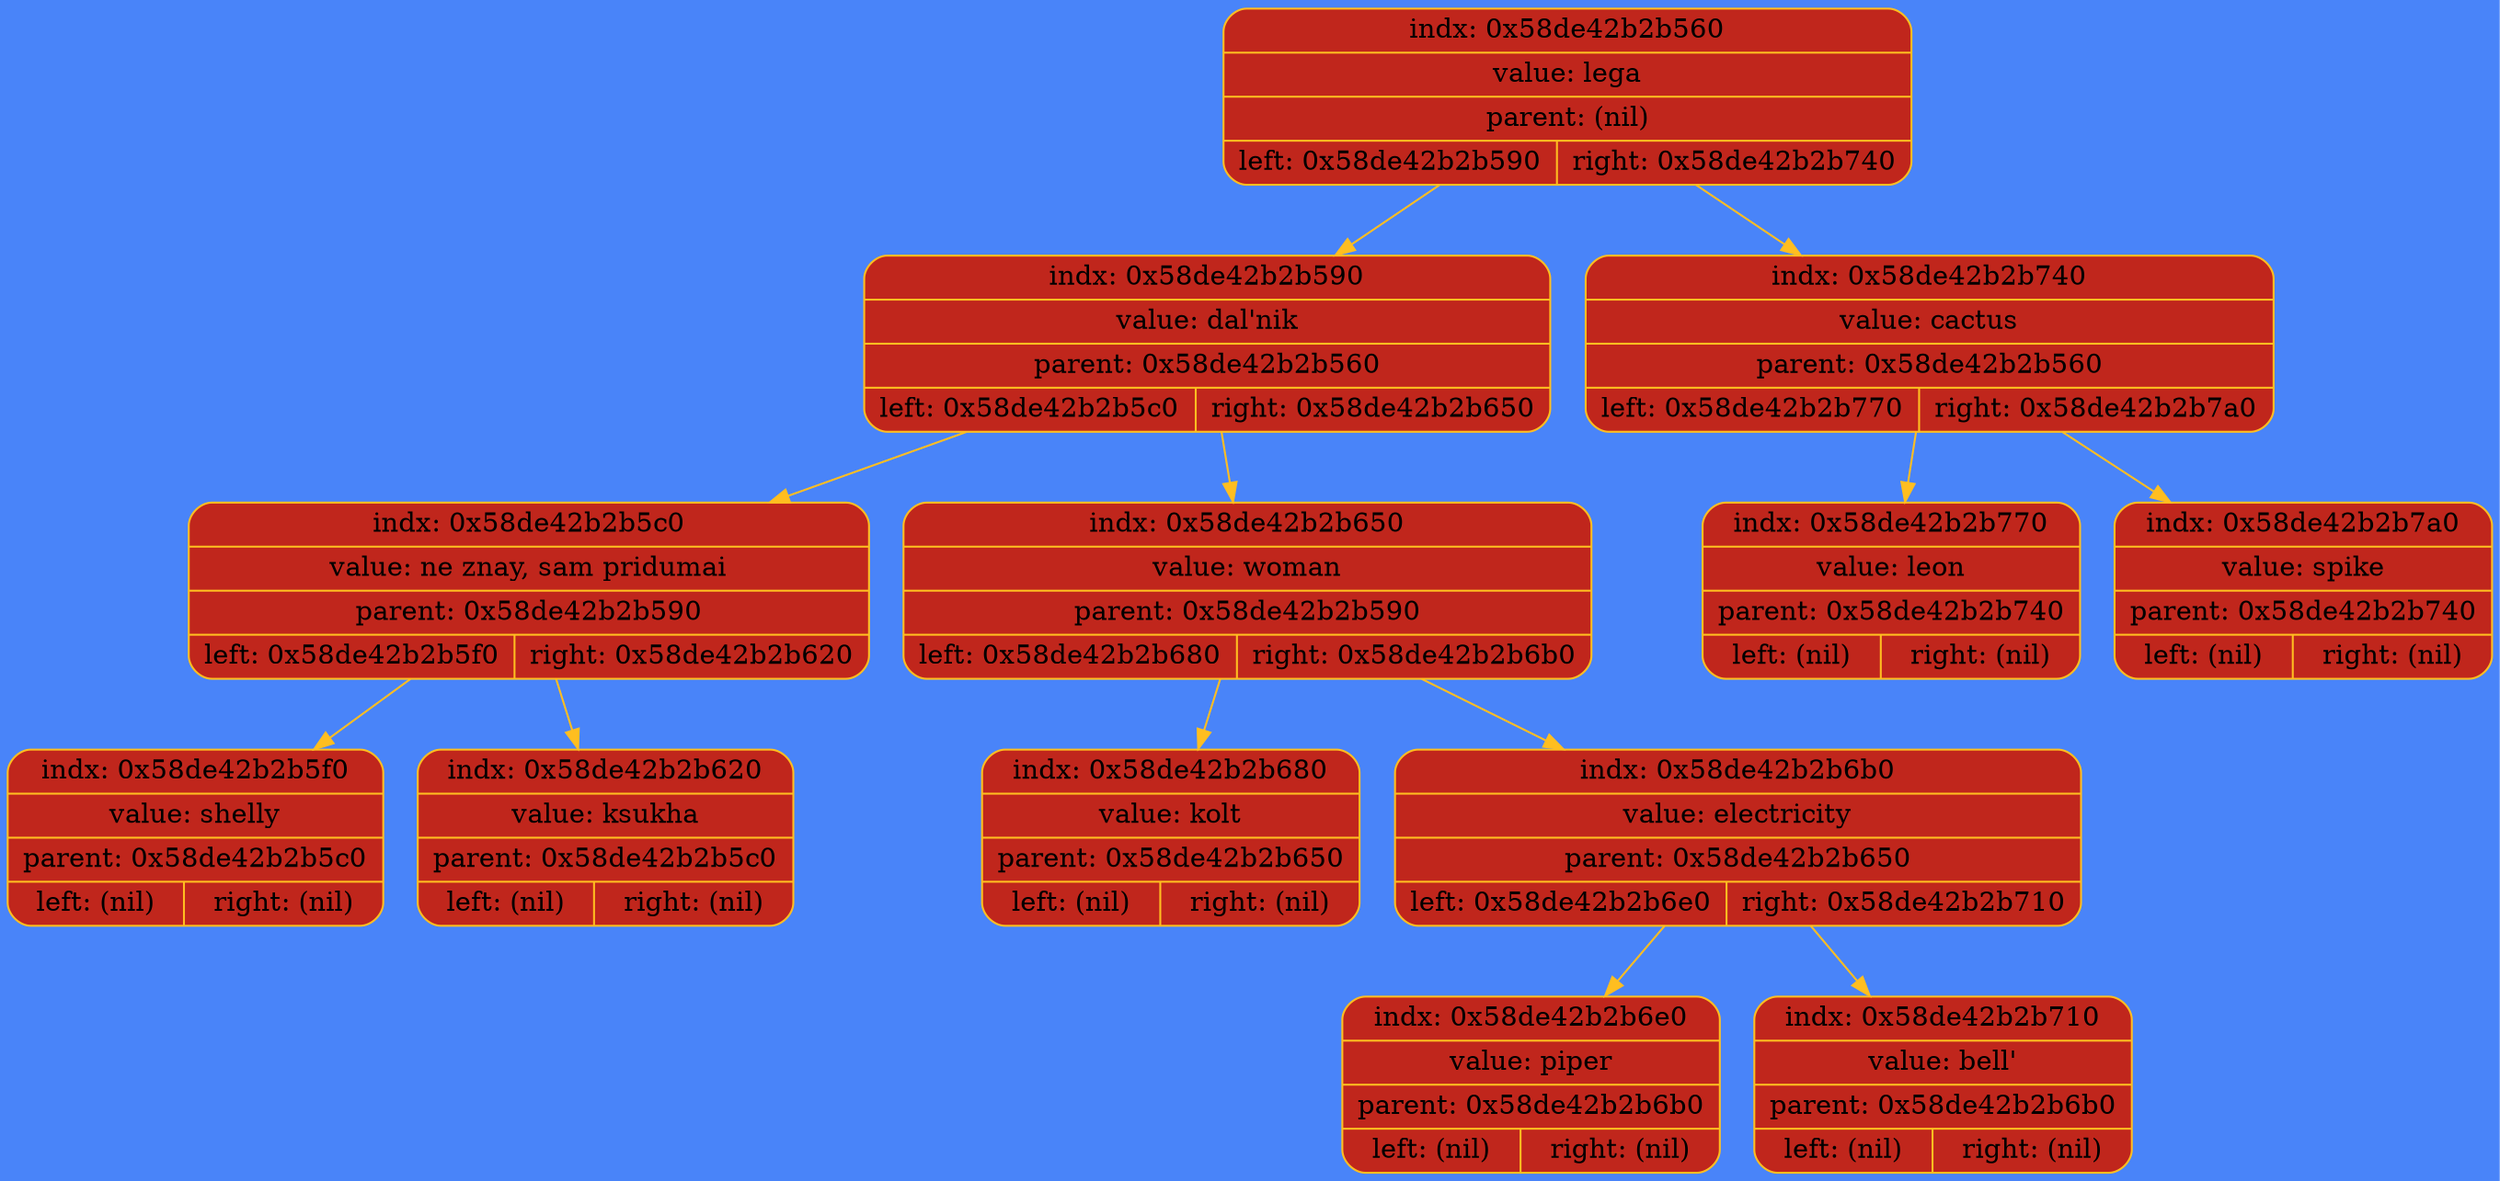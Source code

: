digraph Tree {
	rankdir = TB;
	node [shape = record];
	edge [color = "#FFBE20"];
	bgcolor = "#4984F9";
	node0x58de42b2b560 [color = "#FFBE20", shape = Mrecord, style = filled, fillcolor = "#C0261C", label = "{indx: 0x58de42b2b560 | value: lega | parent: (nil) | { left: 0x58de42b2b590 | right: 0x58de42b2b740}}"];
		node0x58de42b2b560 -> node0x58de42b2b590
	node0x58de42b2b590 [color = "#FFBE20", shape = Mrecord, style = filled, fillcolor = "#C0261C", label = "{indx: 0x58de42b2b590 | value: dal'nik | parent: 0x58de42b2b560 | { left: 0x58de42b2b5c0 | right: 0x58de42b2b650}}"];
		node0x58de42b2b590 -> node0x58de42b2b5c0
	node0x58de42b2b5c0 [color = "#FFBE20", shape = Mrecord, style = filled, fillcolor = "#C0261C", label = "{indx: 0x58de42b2b5c0 | value: ne znay, sam pridumai | parent: 0x58de42b2b590 | { left: 0x58de42b2b5f0 | right: 0x58de42b2b620}}"];
		node0x58de42b2b5c0 -> node0x58de42b2b5f0
	node0x58de42b2b5f0 [color = "#FFBE20", shape = Mrecord, style = filled, fillcolor = "#C0261C", label = "{indx: 0x58de42b2b5f0 | value: shelly | parent: 0x58de42b2b5c0 | { left: (nil) | right: (nil)}}"];
		node0x58de42b2b5c0 -> node0x58de42b2b620
	node0x58de42b2b620 [color = "#FFBE20", shape = Mrecord, style = filled, fillcolor = "#C0261C", label = "{indx: 0x58de42b2b620 | value: ksukha | parent: 0x58de42b2b5c0 | { left: (nil) | right: (nil)}}"];
		node0x58de42b2b590 -> node0x58de42b2b650
	node0x58de42b2b650 [color = "#FFBE20", shape = Mrecord, style = filled, fillcolor = "#C0261C", label = "{indx: 0x58de42b2b650 | value: woman | parent: 0x58de42b2b590 | { left: 0x58de42b2b680 | right: 0x58de42b2b6b0}}"];
		node0x58de42b2b650 -> node0x58de42b2b680
	node0x58de42b2b680 [color = "#FFBE20", shape = Mrecord, style = filled, fillcolor = "#C0261C", label = "{indx: 0x58de42b2b680 | value: kolt | parent: 0x58de42b2b650 | { left: (nil) | right: (nil)}}"];
		node0x58de42b2b650 -> node0x58de42b2b6b0
	node0x58de42b2b6b0 [color = "#FFBE20", shape = Mrecord, style = filled, fillcolor = "#C0261C", label = "{indx: 0x58de42b2b6b0 | value: electricity | parent: 0x58de42b2b650 | { left: 0x58de42b2b6e0 | right: 0x58de42b2b710}}"];
		node0x58de42b2b6b0 -> node0x58de42b2b6e0
	node0x58de42b2b6e0 [color = "#FFBE20", shape = Mrecord, style = filled, fillcolor = "#C0261C", label = "{indx: 0x58de42b2b6e0 | value: piper | parent: 0x58de42b2b6b0 | { left: (nil) | right: (nil)}}"];
		node0x58de42b2b6b0 -> node0x58de42b2b710
	node0x58de42b2b710 [color = "#FFBE20", shape = Mrecord, style = filled, fillcolor = "#C0261C", label = "{indx: 0x58de42b2b710 | value: bell' | parent: 0x58de42b2b6b0 | { left: (nil) | right: (nil)}}"];
		node0x58de42b2b560 -> node0x58de42b2b740
	node0x58de42b2b740 [color = "#FFBE20", shape = Mrecord, style = filled, fillcolor = "#C0261C", label = "{indx: 0x58de42b2b740 | value: cactus | parent: 0x58de42b2b560 | { left: 0x58de42b2b770 | right: 0x58de42b2b7a0}}"];
		node0x58de42b2b740 -> node0x58de42b2b770
	node0x58de42b2b770 [color = "#FFBE20", shape = Mrecord, style = filled, fillcolor = "#C0261C", label = "{indx: 0x58de42b2b770 | value: leon | parent: 0x58de42b2b740 | { left: (nil) | right: (nil)}}"];
		node0x58de42b2b740 -> node0x58de42b2b7a0
	node0x58de42b2b7a0 [color = "#FFBE20", shape = Mrecord, style = filled, fillcolor = "#C0261C", label = "{indx: 0x58de42b2b7a0 | value: spike | parent: 0x58de42b2b740 | { left: (nil) | right: (nil)}}"];
}
